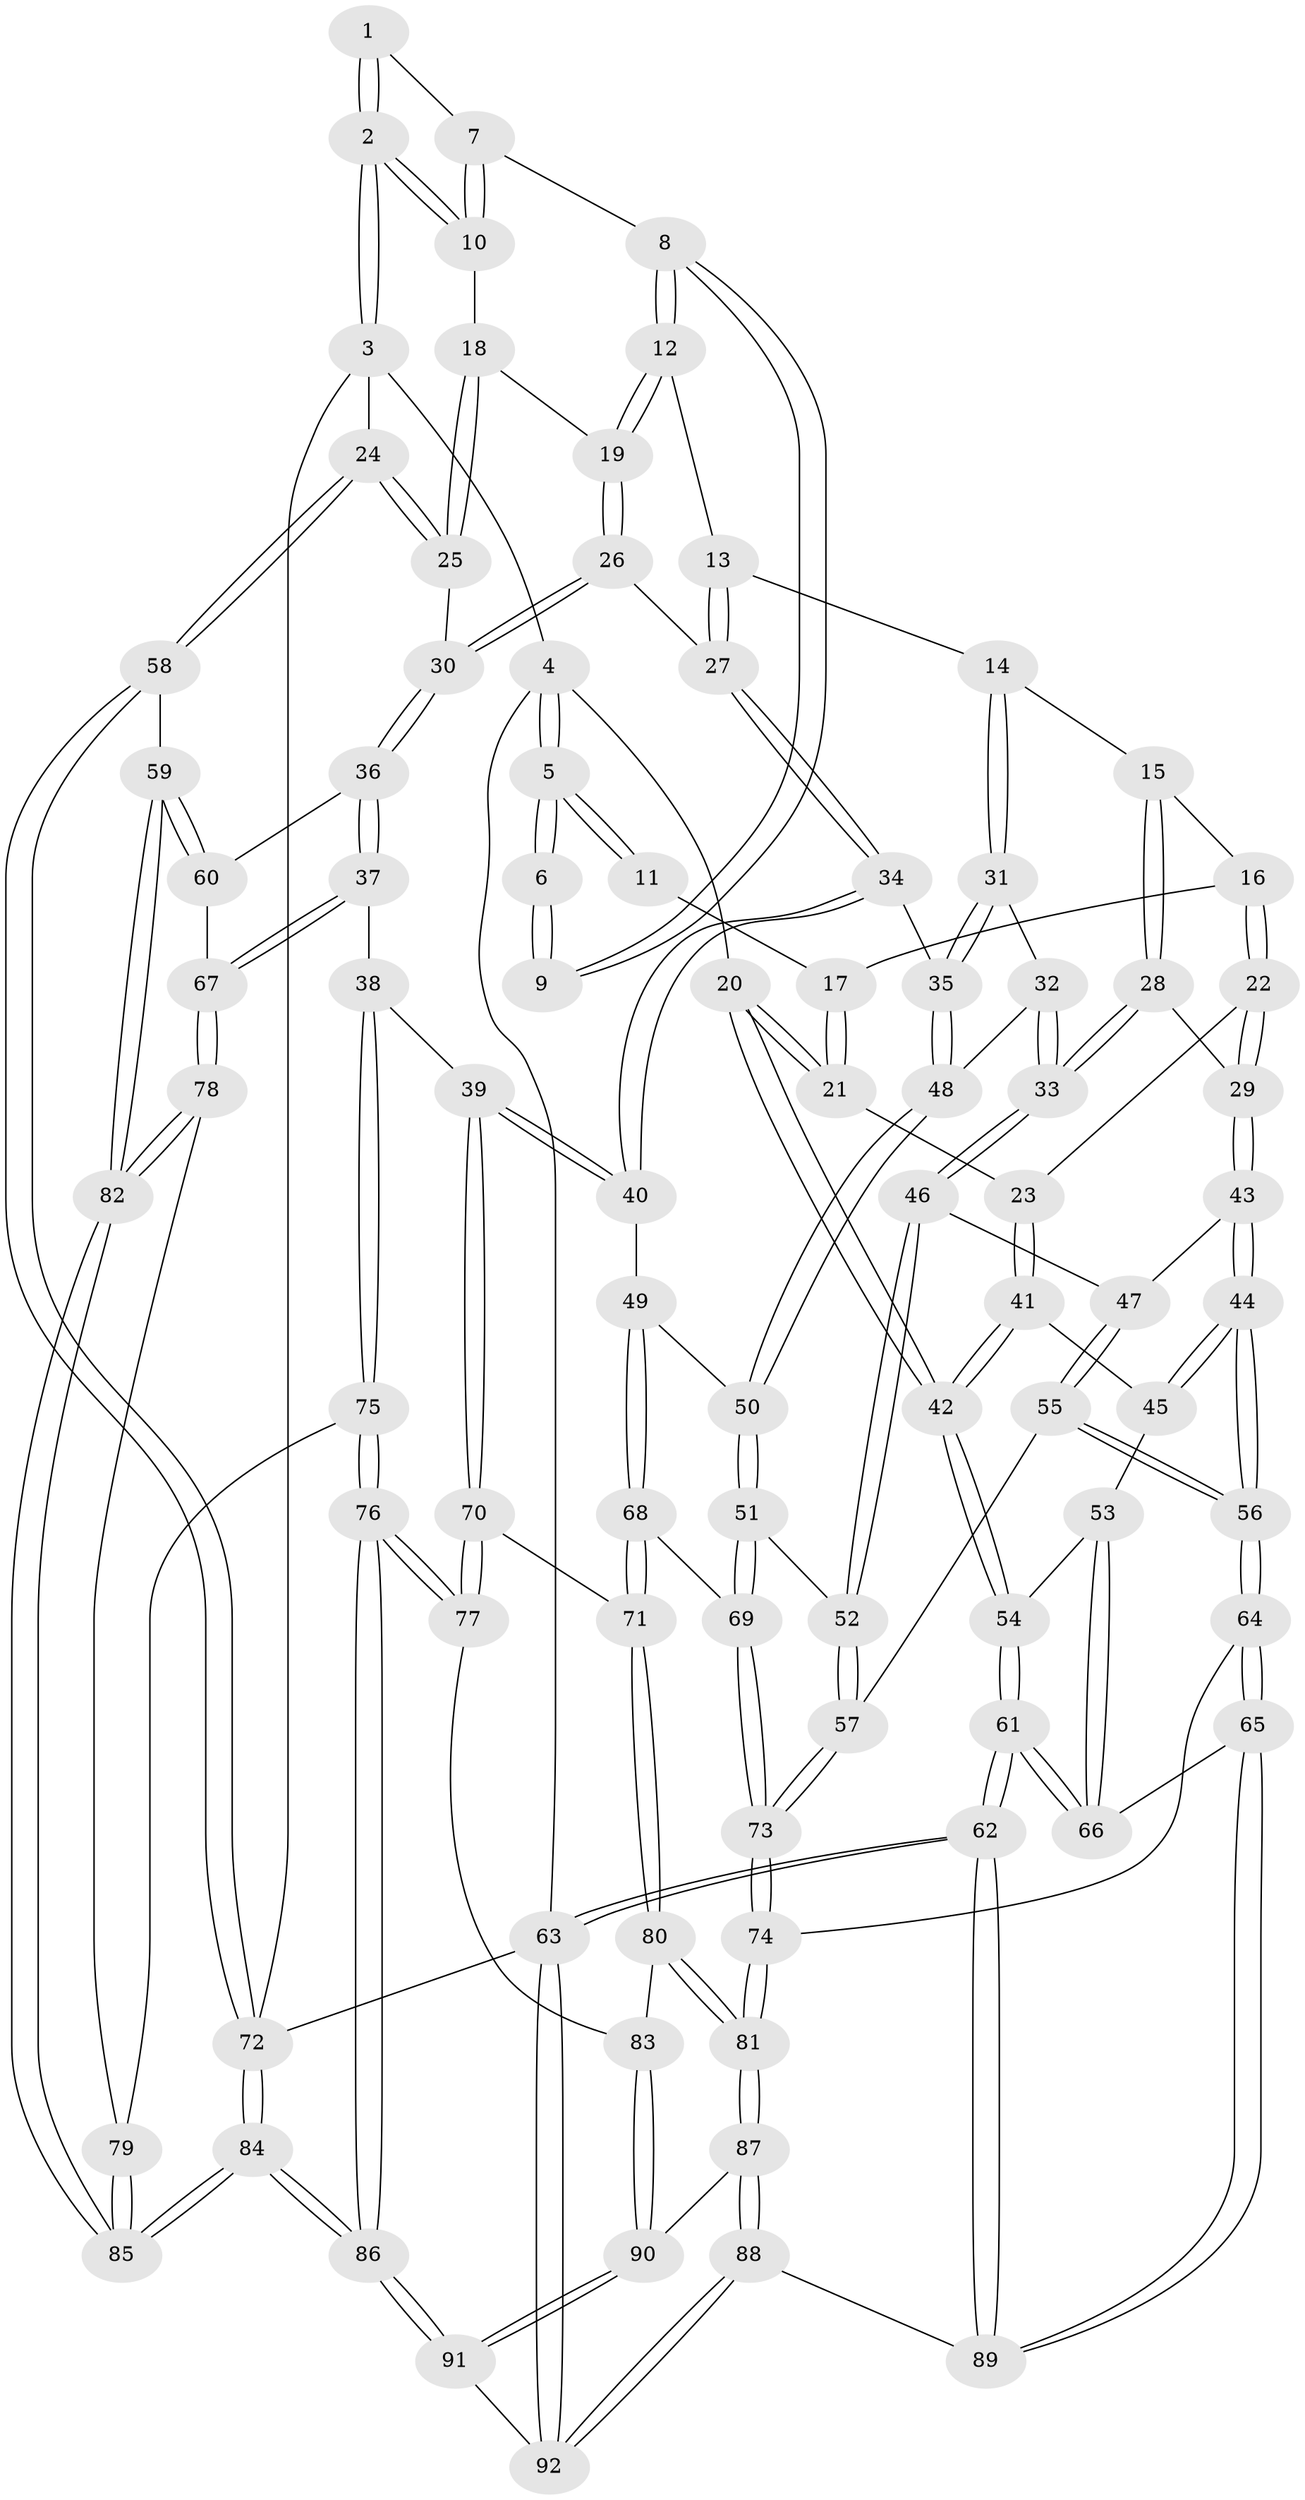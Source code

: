 // Generated by graph-tools (version 1.1) at 2025/51/03/09/25 03:51:07]
// undirected, 92 vertices, 227 edges
graph export_dot {
graph [start="1"]
  node [color=gray90,style=filled];
  1 [pos="+0.7208824597475813+0"];
  2 [pos="+1+0"];
  3 [pos="+1+0"];
  4 [pos="+0+0"];
  5 [pos="+0+0"];
  6 [pos="+0.4615083399103344+0"];
  7 [pos="+0.7013598737169384+0.11699509504586299"];
  8 [pos="+0.4615061847417798+0.0027919768905372206"];
  9 [pos="+0.4577571160568322+0"];
  10 [pos="+0.7737472306601243+0.16454228899946666"];
  11 [pos="+0.1939149685169193+0.12100800408881082"];
  12 [pos="+0.4635010643901742+0.10281972013842591"];
  13 [pos="+0.4550105670499083+0.17588286286856952"];
  14 [pos="+0.42693806836385906+0.22236909872953428"];
  15 [pos="+0.3108581354060058+0.25332476419519184"];
  16 [pos="+0.2045787359274756+0.2135154977432787"];
  17 [pos="+0.18854388410684159+0.14531537847603548"];
  18 [pos="+0.7720495734311867+0.18057471074538867"];
  19 [pos="+0.7335690661176284+0.23532732652600477"];
  20 [pos="+0+0.1544245257600968"];
  21 [pos="+0+0.20637052368753542"];
  22 [pos="+0.13283519484492856+0.31561313133065944"];
  23 [pos="+0.1250484605812305+0.3170345498399791"];
  24 [pos="+1+0.2998751164243267"];
  25 [pos="+0.9510088977845387+0.295428628669173"];
  26 [pos="+0.7100248443844969+0.28987103449482987"];
  27 [pos="+0.6362593692821003+0.30187149481736353"];
  28 [pos="+0.2773732680777334+0.3561831752129411"];
  29 [pos="+0.19853775539413662+0.36927623943409027"];
  30 [pos="+0.775442751673965+0.4137827973894386"];
  31 [pos="+0.4300236798522303+0.2520623453253017"];
  32 [pos="+0.4121387768976186+0.37562664128679724"];
  33 [pos="+0.3355044764857152+0.41417545087408214"];
  34 [pos="+0.5686764486009948+0.389708344759626"];
  35 [pos="+0.5684185593446572+0.38963266980960753"];
  36 [pos="+0.7754641991504319+0.42715781692131477"];
  37 [pos="+0.7496001620683866+0.4820424202954439"];
  38 [pos="+0.6651460134318281+0.507707965404983"];
  39 [pos="+0.6355488270090864+0.49993260949044416"];
  40 [pos="+0.5889811744551907+0.4733768084493636"];
  41 [pos="+0.07177698269151012+0.41540562990044394"];
  42 [pos="+0+0.42236925036249784"];
  43 [pos="+0.19889290320408926+0.3752773508387041"];
  44 [pos="+0.16247936557725232+0.5039437087154306"];
  45 [pos="+0.09301626499543728+0.46323435944037933"];
  46 [pos="+0.3292272213885707+0.43474830012111926"];
  47 [pos="+0.27252845268148135+0.4749692989722305"];
  48 [pos="+0.44133189881949564+0.40419936774510046"];
  49 [pos="+0.5294920718884786+0.4980731303469562"];
  50 [pos="+0.4517296268627885+0.4505498146354737"];
  51 [pos="+0.40117800797033565+0.5216995657028162"];
  52 [pos="+0.3853040950509902+0.5204557872141545"];
  53 [pos="+0.04223979031679194+0.5147552732706118"];
  54 [pos="+0+0.48471876549271664"];
  55 [pos="+0.24190557453857048+0.5248198399702465"];
  56 [pos="+0.19486472304932748+0.5571705284800751"];
  57 [pos="+0.35267001324099695+0.5484427803981569"];
  58 [pos="+1+0.4762758449086331"];
  59 [pos="+1+0.4787742129035603"];
  60 [pos="+0.9590610518839617+0.47037578542687325"];
  61 [pos="+0+0.8691898353426567"];
  62 [pos="+0+1"];
  63 [pos="+0+1"];
  64 [pos="+0.18043882709070816+0.6283680772581537"];
  65 [pos="+0.1397163915776794+0.6571138102205717"];
  66 [pos="+0.09883277158665559+0.666634528800246"];
  67 [pos="+0.8069296832195665+0.5798888673939094"];
  68 [pos="+0.4799829887416875+0.5794667059166013"];
  69 [pos="+0.4595491063454581+0.5751371934868991"];
  70 [pos="+0.5305990514907694+0.6360430925152597"];
  71 [pos="+0.5037675475270011+0.6159554720263527"];
  72 [pos="+1+1"];
  73 [pos="+0.3381068976953719+0.6673567882668207"];
  74 [pos="+0.3291683386460048+0.6836482818891422"];
  75 [pos="+0.6436867884505924+0.6779591778685756"];
  76 [pos="+0.59474440972196+0.714098871164204"];
  77 [pos="+0.5787692691117691+0.707321965285718"];
  78 [pos="+0.8259598513710625+0.6294652327354174"];
  79 [pos="+0.6667768484864702+0.6777587008784184"];
  80 [pos="+0.3906699467731676+0.709659289390613"];
  81 [pos="+0.3428078286169615+0.7066563846177517"];
  82 [pos="+0.8425663257141549+0.643951595343924"];
  83 [pos="+0.47566005004231376+0.7448961543127246"];
  84 [pos="+1+1"];
  85 [pos="+0.9087068256370727+0.8888005656363389"];
  86 [pos="+0.6838553791220885+1"];
  87 [pos="+0.33486919139397225+0.7566223066149866"];
  88 [pos="+0.29078374028576587+0.9077352509849287"];
  89 [pos="+0.2006895704729709+0.7903567972294884"];
  90 [pos="+0.4619849643384887+0.8122183154932471"];
  91 [pos="+0.47137716351990144+1"];
  92 [pos="+0.30002733200706755+1"];
  1 -- 2;
  1 -- 2;
  1 -- 7;
  2 -- 3;
  2 -- 3;
  2 -- 10;
  2 -- 10;
  3 -- 4;
  3 -- 24;
  3 -- 72;
  4 -- 5;
  4 -- 5;
  4 -- 20;
  4 -- 63;
  5 -- 6;
  5 -- 6;
  5 -- 11;
  5 -- 11;
  6 -- 9;
  6 -- 9;
  7 -- 8;
  7 -- 10;
  7 -- 10;
  8 -- 9;
  8 -- 9;
  8 -- 12;
  8 -- 12;
  10 -- 18;
  11 -- 17;
  12 -- 13;
  12 -- 19;
  12 -- 19;
  13 -- 14;
  13 -- 27;
  13 -- 27;
  14 -- 15;
  14 -- 31;
  14 -- 31;
  15 -- 16;
  15 -- 28;
  15 -- 28;
  16 -- 17;
  16 -- 22;
  16 -- 22;
  17 -- 21;
  17 -- 21;
  18 -- 19;
  18 -- 25;
  18 -- 25;
  19 -- 26;
  19 -- 26;
  20 -- 21;
  20 -- 21;
  20 -- 42;
  20 -- 42;
  21 -- 23;
  22 -- 23;
  22 -- 29;
  22 -- 29;
  23 -- 41;
  23 -- 41;
  24 -- 25;
  24 -- 25;
  24 -- 58;
  24 -- 58;
  25 -- 30;
  26 -- 27;
  26 -- 30;
  26 -- 30;
  27 -- 34;
  27 -- 34;
  28 -- 29;
  28 -- 33;
  28 -- 33;
  29 -- 43;
  29 -- 43;
  30 -- 36;
  30 -- 36;
  31 -- 32;
  31 -- 35;
  31 -- 35;
  32 -- 33;
  32 -- 33;
  32 -- 48;
  33 -- 46;
  33 -- 46;
  34 -- 35;
  34 -- 40;
  34 -- 40;
  35 -- 48;
  35 -- 48;
  36 -- 37;
  36 -- 37;
  36 -- 60;
  37 -- 38;
  37 -- 67;
  37 -- 67;
  38 -- 39;
  38 -- 75;
  38 -- 75;
  39 -- 40;
  39 -- 40;
  39 -- 70;
  39 -- 70;
  40 -- 49;
  41 -- 42;
  41 -- 42;
  41 -- 45;
  42 -- 54;
  42 -- 54;
  43 -- 44;
  43 -- 44;
  43 -- 47;
  44 -- 45;
  44 -- 45;
  44 -- 56;
  44 -- 56;
  45 -- 53;
  46 -- 47;
  46 -- 52;
  46 -- 52;
  47 -- 55;
  47 -- 55;
  48 -- 50;
  48 -- 50;
  49 -- 50;
  49 -- 68;
  49 -- 68;
  50 -- 51;
  50 -- 51;
  51 -- 52;
  51 -- 69;
  51 -- 69;
  52 -- 57;
  52 -- 57;
  53 -- 54;
  53 -- 66;
  53 -- 66;
  54 -- 61;
  54 -- 61;
  55 -- 56;
  55 -- 56;
  55 -- 57;
  56 -- 64;
  56 -- 64;
  57 -- 73;
  57 -- 73;
  58 -- 59;
  58 -- 72;
  58 -- 72;
  59 -- 60;
  59 -- 60;
  59 -- 82;
  59 -- 82;
  60 -- 67;
  61 -- 62;
  61 -- 62;
  61 -- 66;
  61 -- 66;
  62 -- 63;
  62 -- 63;
  62 -- 89;
  62 -- 89;
  63 -- 92;
  63 -- 92;
  63 -- 72;
  64 -- 65;
  64 -- 65;
  64 -- 74;
  65 -- 66;
  65 -- 89;
  65 -- 89;
  67 -- 78;
  67 -- 78;
  68 -- 69;
  68 -- 71;
  68 -- 71;
  69 -- 73;
  69 -- 73;
  70 -- 71;
  70 -- 77;
  70 -- 77;
  71 -- 80;
  71 -- 80;
  72 -- 84;
  72 -- 84;
  73 -- 74;
  73 -- 74;
  74 -- 81;
  74 -- 81;
  75 -- 76;
  75 -- 76;
  75 -- 79;
  76 -- 77;
  76 -- 77;
  76 -- 86;
  76 -- 86;
  77 -- 83;
  78 -- 79;
  78 -- 82;
  78 -- 82;
  79 -- 85;
  79 -- 85;
  80 -- 81;
  80 -- 81;
  80 -- 83;
  81 -- 87;
  81 -- 87;
  82 -- 85;
  82 -- 85;
  83 -- 90;
  83 -- 90;
  84 -- 85;
  84 -- 85;
  84 -- 86;
  84 -- 86;
  86 -- 91;
  86 -- 91;
  87 -- 88;
  87 -- 88;
  87 -- 90;
  88 -- 89;
  88 -- 92;
  88 -- 92;
  90 -- 91;
  90 -- 91;
  91 -- 92;
}
